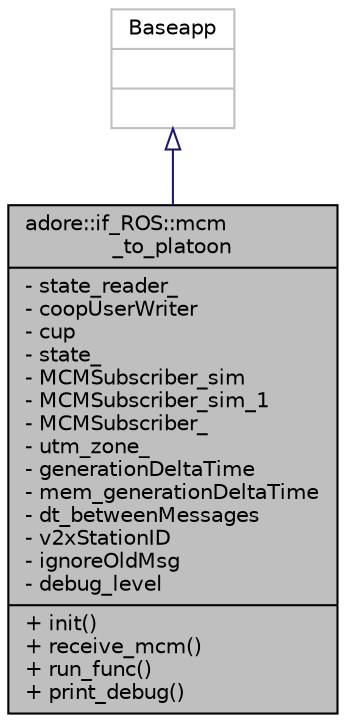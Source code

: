 digraph "adore::if_ROS::mcm_to_platoon"
{
 // LATEX_PDF_SIZE
  edge [fontname="Helvetica",fontsize="10",labelfontname="Helvetica",labelfontsize="10"];
  node [fontname="Helvetica",fontsize="10",shape=record];
  Node1 [label="{adore::if_ROS::mcm\l_to_platoon\n|- state_reader_\l- coopUserWriter\l- cup\l- state_\l- MCMSubscriber_sim\l- MCMSubscriber_sim_1\l- MCMSubscriber_\l- utm_zone_\l- generationDeltaTime\l- mem_generationDeltaTime\l- dt_betweenMessages\l- v2xStationID\l- ignoreOldMsg\l- debug_level\l|+ init()\l+ receive_mcm()\l+ run_func()\l+ print_debug()\l}",height=0.2,width=0.4,color="black", fillcolor="grey75", style="filled", fontcolor="black",tooltip=" "];
  Node2 -> Node1 [dir="back",color="midnightblue",fontsize="10",style="solid",arrowtail="onormal",fontname="Helvetica"];
  Node2 [label="{Baseapp\n||}",height=0.2,width=0.4,color="grey75", fillcolor="white", style="filled",tooltip=" "];
}
